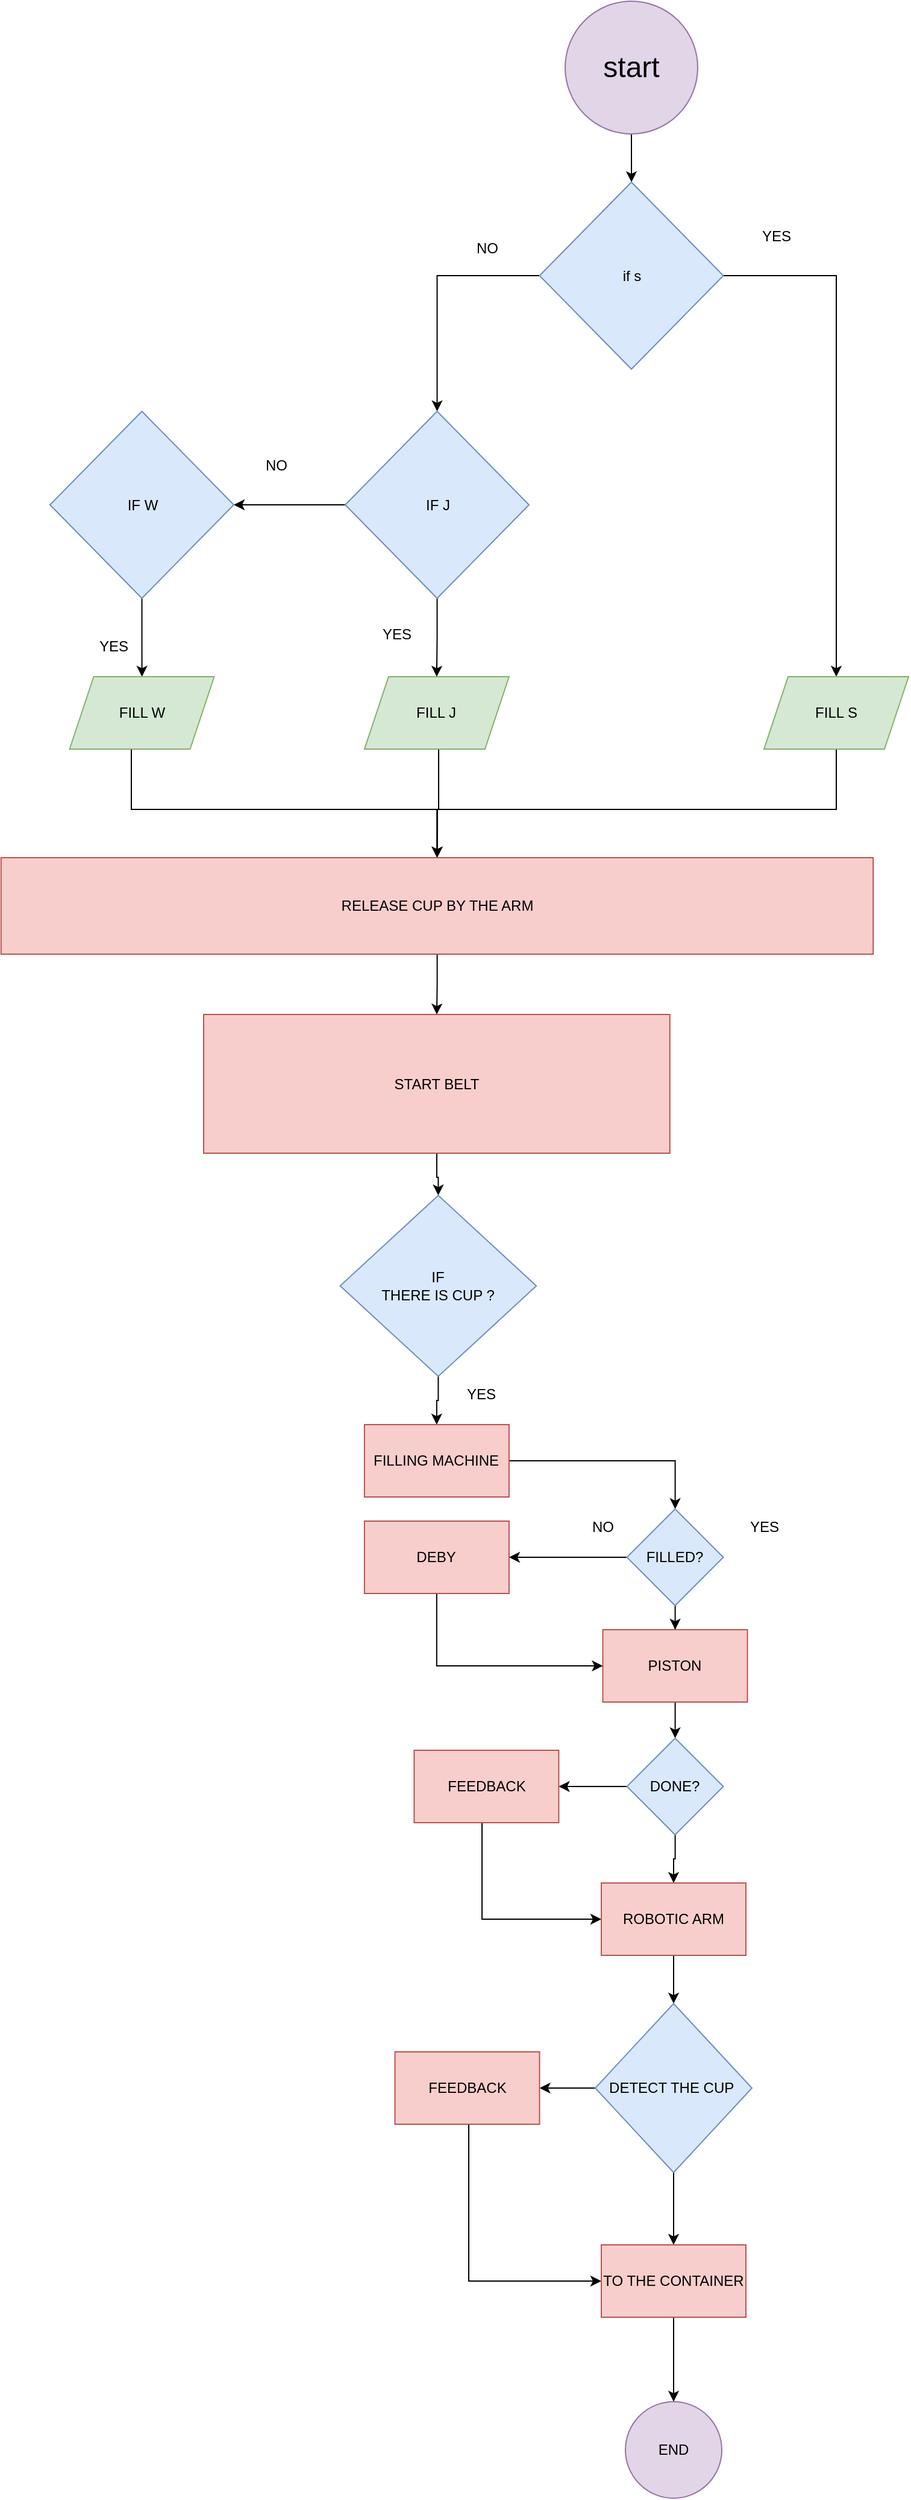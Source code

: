 <mxfile version="24.7.17">
  <diagram name="Page-1" id="EmkvsUIlJTJvyB5L7Kd8">
    <mxGraphModel dx="1525" dy="2323" grid="1" gridSize="10" guides="1" tooltips="1" connect="1" arrows="1" fold="1" page="1" pageScale="1" pageWidth="850" pageHeight="1100" math="0" shadow="0">
      <root>
        <mxCell id="0" />
        <mxCell id="1" parent="0" />
        <mxCell id="ZL5TmBRaQwDnKpsj-gqU-3" value="" style="edgeStyle=orthogonalEdgeStyle;rounded=0;orthogonalLoop=1;jettySize=auto;html=1;" parent="1" source="ZL5TmBRaQwDnKpsj-gqU-1" target="ZL5TmBRaQwDnKpsj-gqU-2" edge="1">
          <mxGeometry relative="1" as="geometry" />
        </mxCell>
        <mxCell id="ZL5TmBRaQwDnKpsj-gqU-1" value="&lt;font style=&quot;font-size: 24px;&quot;&gt;start&lt;/font&gt;" style="ellipse;whiteSpace=wrap;html=1;aspect=fixed;fillColor=#e1d5e7;strokeColor=#9673a6;" parent="1" vertex="1">
          <mxGeometry x="250" y="-50" width="110" height="110" as="geometry" />
        </mxCell>
        <mxCell id="ZL5TmBRaQwDnKpsj-gqU-6" value="" style="edgeStyle=orthogonalEdgeStyle;rounded=0;orthogonalLoop=1;jettySize=auto;html=1;" parent="1" source="ZL5TmBRaQwDnKpsj-gqU-2" target="ZL5TmBRaQwDnKpsj-gqU-5" edge="1">
          <mxGeometry relative="1" as="geometry" />
        </mxCell>
        <mxCell id="ZL5TmBRaQwDnKpsj-gqU-8" value="" style="edgeStyle=orthogonalEdgeStyle;rounded=0;orthogonalLoop=1;jettySize=auto;html=1;" parent="1" source="ZL5TmBRaQwDnKpsj-gqU-2" target="ZL5TmBRaQwDnKpsj-gqU-7" edge="1">
          <mxGeometry relative="1" as="geometry" />
        </mxCell>
        <mxCell id="ZL5TmBRaQwDnKpsj-gqU-2" value="if s" style="rhombus;whiteSpace=wrap;html=1;fillColor=#dae8fc;strokeColor=#6c8ebf;" parent="1" vertex="1">
          <mxGeometry x="228.75" y="100" width="152.5" height="155" as="geometry" />
        </mxCell>
        <mxCell id="ZL5TmBRaQwDnKpsj-gqU-31" style="edgeStyle=orthogonalEdgeStyle;rounded=0;orthogonalLoop=1;jettySize=auto;html=1;entryX=0.5;entryY=0;entryDx=0;entryDy=0;" parent="1" source="ZL5TmBRaQwDnKpsj-gqU-5" target="ZL5TmBRaQwDnKpsj-gqU-15" edge="1">
          <mxGeometry relative="1" as="geometry">
            <Array as="points">
              <mxPoint x="475" y="620" />
              <mxPoint x="144" y="620" />
            </Array>
          </mxGeometry>
        </mxCell>
        <mxCell id="ZL5TmBRaQwDnKpsj-gqU-5" value="FILL S" style="shape=parallelogram;perimeter=parallelogramPerimeter;whiteSpace=wrap;html=1;fixedSize=1;fillColor=#d5e8d4;strokeColor=#82b366;" parent="1" vertex="1">
          <mxGeometry x="415" y="510" width="120" height="60" as="geometry" />
        </mxCell>
        <mxCell id="ZL5TmBRaQwDnKpsj-gqU-10" value="" style="edgeStyle=orthogonalEdgeStyle;rounded=0;orthogonalLoop=1;jettySize=auto;html=1;" parent="1" source="ZL5TmBRaQwDnKpsj-gqU-7" target="ZL5TmBRaQwDnKpsj-gqU-9" edge="1">
          <mxGeometry relative="1" as="geometry" />
        </mxCell>
        <mxCell id="ZL5TmBRaQwDnKpsj-gqU-12" value="" style="edgeStyle=orthogonalEdgeStyle;rounded=0;orthogonalLoop=1;jettySize=auto;html=1;" parent="1" source="ZL5TmBRaQwDnKpsj-gqU-7" target="ZL5TmBRaQwDnKpsj-gqU-11" edge="1">
          <mxGeometry relative="1" as="geometry" />
        </mxCell>
        <mxCell id="ZL5TmBRaQwDnKpsj-gqU-7" value="IF J" style="rhombus;whiteSpace=wrap;html=1;fillColor=#dae8fc;strokeColor=#6c8ebf;" parent="1" vertex="1">
          <mxGeometry x="67.5" y="290" width="152.5" height="155" as="geometry" />
        </mxCell>
        <mxCell id="ZL5TmBRaQwDnKpsj-gqU-29" style="edgeStyle=orthogonalEdgeStyle;rounded=0;orthogonalLoop=1;jettySize=auto;html=1;entryX=0.5;entryY=0;entryDx=0;entryDy=0;" parent="1" source="ZL5TmBRaQwDnKpsj-gqU-9" target="ZL5TmBRaQwDnKpsj-gqU-15" edge="1">
          <mxGeometry relative="1" as="geometry">
            <Array as="points">
              <mxPoint x="145" y="620" />
              <mxPoint x="144" y="660" />
            </Array>
          </mxGeometry>
        </mxCell>
        <mxCell id="ZL5TmBRaQwDnKpsj-gqU-9" value="FILL J" style="shape=parallelogram;perimeter=parallelogramPerimeter;whiteSpace=wrap;html=1;fixedSize=1;fillColor=#d5e8d4;strokeColor=#82b366;" parent="1" vertex="1">
          <mxGeometry x="83.44" y="510" width="120" height="60" as="geometry" />
        </mxCell>
        <mxCell id="ZL5TmBRaQwDnKpsj-gqU-14" value="" style="edgeStyle=orthogonalEdgeStyle;rounded=0;orthogonalLoop=1;jettySize=auto;html=1;" parent="1" source="ZL5TmBRaQwDnKpsj-gqU-11" target="ZL5TmBRaQwDnKpsj-gqU-13" edge="1">
          <mxGeometry relative="1" as="geometry" />
        </mxCell>
        <mxCell id="ZL5TmBRaQwDnKpsj-gqU-11" value="IF W" style="rhombus;whiteSpace=wrap;html=1;fillColor=#dae8fc;strokeColor=#6c8ebf;" parent="1" vertex="1">
          <mxGeometry x="-177.5" y="290" width="152.5" height="155" as="geometry" />
        </mxCell>
        <mxCell id="ZL5TmBRaQwDnKpsj-gqU-34" style="edgeStyle=orthogonalEdgeStyle;rounded=0;orthogonalLoop=1;jettySize=auto;html=1;entryX=0.5;entryY=0;entryDx=0;entryDy=0;" parent="1" source="ZL5TmBRaQwDnKpsj-gqU-13" target="ZL5TmBRaQwDnKpsj-gqU-15" edge="1">
          <mxGeometry relative="1" as="geometry">
            <mxPoint x="-100" y="740" as="targetPoint" />
            <Array as="points">
              <mxPoint x="-110" y="620" />
              <mxPoint x="144" y="620" />
            </Array>
          </mxGeometry>
        </mxCell>
        <mxCell id="ZL5TmBRaQwDnKpsj-gqU-13" value="FILL W" style="shape=parallelogram;perimeter=parallelogramPerimeter;whiteSpace=wrap;html=1;fixedSize=1;fillColor=#d5e8d4;strokeColor=#82b366;" parent="1" vertex="1">
          <mxGeometry x="-161.25" y="510" width="120" height="60" as="geometry" />
        </mxCell>
        <mxCell id="ZL5TmBRaQwDnKpsj-gqU-17" value="" style="edgeStyle=orthogonalEdgeStyle;rounded=0;orthogonalLoop=1;jettySize=auto;html=1;" parent="1" source="ZL5TmBRaQwDnKpsj-gqU-15" target="ZL5TmBRaQwDnKpsj-gqU-16" edge="1">
          <mxGeometry relative="1" as="geometry" />
        </mxCell>
        <mxCell id="ZL5TmBRaQwDnKpsj-gqU-15" value="RELEASE CUP BY THE ARM " style="rounded=0;whiteSpace=wrap;html=1;fillColor=#f8cecc;strokeColor=#b85450;" parent="1" vertex="1">
          <mxGeometry x="-218.12" y="660" width="723.75" height="80" as="geometry" />
        </mxCell>
        <mxCell id="ZL5TmBRaQwDnKpsj-gqU-20" value="" style="edgeStyle=orthogonalEdgeStyle;rounded=0;orthogonalLoop=1;jettySize=auto;html=1;" parent="1" source="ZL5TmBRaQwDnKpsj-gqU-16" target="ZL5TmBRaQwDnKpsj-gqU-19" edge="1">
          <mxGeometry relative="1" as="geometry" />
        </mxCell>
        <mxCell id="ZL5TmBRaQwDnKpsj-gqU-16" value="START BELT" style="whiteSpace=wrap;html=1;rounded=0;fillColor=#f8cecc;strokeColor=#b85450;" parent="1" vertex="1">
          <mxGeometry x="-50" y="790" width="386.88" height="115" as="geometry" />
        </mxCell>
        <mxCell id="ZL5TmBRaQwDnKpsj-gqU-22" value="" style="edgeStyle=orthogonalEdgeStyle;rounded=0;orthogonalLoop=1;jettySize=auto;html=1;" parent="1" source="ZL5TmBRaQwDnKpsj-gqU-19" target="ZL5TmBRaQwDnKpsj-gqU-21" edge="1">
          <mxGeometry relative="1" as="geometry" />
        </mxCell>
        <mxCell id="ZL5TmBRaQwDnKpsj-gqU-19" value="&lt;div&gt;IF&lt;/div&gt;&lt;div&gt;THERE IS CUP ?&lt;/div&gt;" style="rhombus;whiteSpace=wrap;html=1;rounded=0;fillColor=#dae8fc;strokeColor=#6c8ebf;" parent="1" vertex="1">
          <mxGeometry x="63.29" y="940" width="162.8" height="150" as="geometry" />
        </mxCell>
        <mxCell id="ZL5TmBRaQwDnKpsj-gqU-37" value="" style="edgeStyle=orthogonalEdgeStyle;rounded=0;orthogonalLoop=1;jettySize=auto;html=1;" parent="1" source="ZL5TmBRaQwDnKpsj-gqU-21" target="ZL5TmBRaQwDnKpsj-gqU-36" edge="1">
          <mxGeometry relative="1" as="geometry" />
        </mxCell>
        <mxCell id="ZL5TmBRaQwDnKpsj-gqU-21" value="FILLING MACHINE " style="whiteSpace=wrap;html=1;rounded=0;fillColor=#f8cecc;strokeColor=#b85450;" parent="1" vertex="1">
          <mxGeometry x="83.44" y="1130" width="120" height="60" as="geometry" />
        </mxCell>
        <mxCell id="ZL5TmBRaQwDnKpsj-gqU-23" value="YES" style="text;html=1;align=center;verticalAlign=middle;resizable=0;points=[];autosize=1;" parent="1" vertex="1">
          <mxGeometry x="154.69" y="1090" width="50" height="30" as="geometry" />
        </mxCell>
        <mxCell id="ZL5TmBRaQwDnKpsj-gqU-24" value="YES" style="text;html=1;align=center;verticalAlign=middle;resizable=0;points=[];autosize=1;strokeColor=none;fillColor=none;" parent="1" vertex="1">
          <mxGeometry x="400" y="130" width="50" height="30" as="geometry" />
        </mxCell>
        <mxCell id="ZL5TmBRaQwDnKpsj-gqU-25" value="YES" style="text;html=1;align=center;verticalAlign=middle;resizable=0;points=[];autosize=1;strokeColor=none;fillColor=none;" parent="1" vertex="1">
          <mxGeometry x="84.69" y="460" width="50" height="30" as="geometry" />
        </mxCell>
        <mxCell id="ZL5TmBRaQwDnKpsj-gqU-26" value="YES" style="text;html=1;align=center;verticalAlign=middle;resizable=0;points=[];autosize=1;strokeColor=none;fillColor=none;" parent="1" vertex="1">
          <mxGeometry x="-150" y="470" width="50" height="30" as="geometry" />
        </mxCell>
        <mxCell id="ZL5TmBRaQwDnKpsj-gqU-27" value="NO" style="text;html=1;align=center;verticalAlign=middle;resizable=0;points=[];autosize=1;strokeColor=none;fillColor=none;" parent="1" vertex="1">
          <mxGeometry x="-10" y="320" width="40" height="30" as="geometry" />
        </mxCell>
        <mxCell id="ZL5TmBRaQwDnKpsj-gqU-28" value="NO" style="text;html=1;align=center;verticalAlign=middle;resizable=0;points=[];autosize=1;strokeColor=none;fillColor=none;" parent="1" vertex="1">
          <mxGeometry x="164.69" y="140" width="40" height="30" as="geometry" />
        </mxCell>
        <mxCell id="ZL5TmBRaQwDnKpsj-gqU-40" value="" style="edgeStyle=orthogonalEdgeStyle;rounded=0;orthogonalLoop=1;jettySize=auto;html=1;" parent="1" source="ZL5TmBRaQwDnKpsj-gqU-36" target="ZL5TmBRaQwDnKpsj-gqU-39" edge="1">
          <mxGeometry relative="1" as="geometry" />
        </mxCell>
        <mxCell id="ZL5TmBRaQwDnKpsj-gqU-42" value="" style="edgeStyle=orthogonalEdgeStyle;rounded=0;orthogonalLoop=1;jettySize=auto;html=1;" parent="1" source="ZL5TmBRaQwDnKpsj-gqU-36" target="ZL5TmBRaQwDnKpsj-gqU-41" edge="1">
          <mxGeometry relative="1" as="geometry" />
        </mxCell>
        <mxCell id="ZL5TmBRaQwDnKpsj-gqU-36" value="FILLED?" style="rhombus;whiteSpace=wrap;html=1;rounded=0;fillColor=#dae8fc;strokeColor=#6c8ebf;" parent="1" vertex="1">
          <mxGeometry x="301.25" y="1200" width="80" height="80" as="geometry" />
        </mxCell>
        <mxCell id="ZL5TmBRaQwDnKpsj-gqU-51" value="" style="edgeStyle=orthogonalEdgeStyle;rounded=0;orthogonalLoop=1;jettySize=auto;html=1;" parent="1" source="ZL5TmBRaQwDnKpsj-gqU-39" target="ZL5TmBRaQwDnKpsj-gqU-50" edge="1">
          <mxGeometry relative="1" as="geometry" />
        </mxCell>
        <mxCell id="ZL5TmBRaQwDnKpsj-gqU-39" value="PISTON" style="whiteSpace=wrap;html=1;rounded=0;fillColor=#f8cecc;strokeColor=#b85450;" parent="1" vertex="1">
          <mxGeometry x="281.25" y="1300" width="120" height="60" as="geometry" />
        </mxCell>
        <mxCell id="ZL5TmBRaQwDnKpsj-gqU-46" style="edgeStyle=orthogonalEdgeStyle;rounded=0;orthogonalLoop=1;jettySize=auto;html=1;entryX=0;entryY=0.5;entryDx=0;entryDy=0;" parent="1" source="ZL5TmBRaQwDnKpsj-gqU-41" target="ZL5TmBRaQwDnKpsj-gqU-39" edge="1">
          <mxGeometry relative="1" as="geometry">
            <mxPoint x="70" y="1660" as="targetPoint" />
            <Array as="points">
              <mxPoint x="143" y="1330" />
            </Array>
          </mxGeometry>
        </mxCell>
        <mxCell id="ZL5TmBRaQwDnKpsj-gqU-41" value="DEBY" style="whiteSpace=wrap;html=1;rounded=0;fillColor=#f8cecc;strokeColor=#b85450;" parent="1" vertex="1">
          <mxGeometry x="83.44" y="1210" width="120" height="60" as="geometry" />
        </mxCell>
        <mxCell id="ZL5TmBRaQwDnKpsj-gqU-43" value="YES" style="text;html=1;align=center;verticalAlign=middle;resizable=0;points=[];autosize=1;strokeColor=none;fillColor=none;" parent="1" vertex="1">
          <mxGeometry x="390" y="1200" width="50" height="30" as="geometry" />
        </mxCell>
        <mxCell id="ZL5TmBRaQwDnKpsj-gqU-44" value="NO" style="text;html=1;align=center;verticalAlign=middle;resizable=0;points=[];autosize=1;strokeColor=none;fillColor=none;" parent="1" vertex="1">
          <mxGeometry x="261.25" y="1200" width="40" height="30" as="geometry" />
        </mxCell>
        <mxCell id="ZL5TmBRaQwDnKpsj-gqU-53" value="" style="edgeStyle=orthogonalEdgeStyle;rounded=0;orthogonalLoop=1;jettySize=auto;html=1;" parent="1" source="ZL5TmBRaQwDnKpsj-gqU-50" target="ZL5TmBRaQwDnKpsj-gqU-52" edge="1">
          <mxGeometry relative="1" as="geometry" />
        </mxCell>
        <mxCell id="ZL5TmBRaQwDnKpsj-gqU-55" value="" style="edgeStyle=orthogonalEdgeStyle;rounded=0;orthogonalLoop=1;jettySize=auto;html=1;" parent="1" source="ZL5TmBRaQwDnKpsj-gqU-50" target="ZL5TmBRaQwDnKpsj-gqU-54" edge="1">
          <mxGeometry relative="1" as="geometry" />
        </mxCell>
        <mxCell id="ZL5TmBRaQwDnKpsj-gqU-50" value="DONE?" style="rhombus;whiteSpace=wrap;html=1;rounded=0;fillColor=#dae8fc;strokeColor=#6c8ebf;" parent="1" vertex="1">
          <mxGeometry x="301.25" y="1390" width="80" height="80" as="geometry" />
        </mxCell>
        <mxCell id="ZL5TmBRaQwDnKpsj-gqU-56" style="edgeStyle=orthogonalEdgeStyle;rounded=0;orthogonalLoop=1;jettySize=auto;html=1;entryX=0;entryY=0.5;entryDx=0;entryDy=0;" parent="1" source="ZL5TmBRaQwDnKpsj-gqU-52" target="ZL5TmBRaQwDnKpsj-gqU-54" edge="1">
          <mxGeometry relative="1" as="geometry">
            <Array as="points">
              <mxPoint x="181" y="1540" />
            </Array>
          </mxGeometry>
        </mxCell>
        <mxCell id="ZL5TmBRaQwDnKpsj-gqU-52" value="FEEDBACK" style="whiteSpace=wrap;html=1;rounded=0;fillColor=#f8cecc;strokeColor=#b85450;" parent="1" vertex="1">
          <mxGeometry x="124.69" y="1400" width="120" height="60" as="geometry" />
        </mxCell>
        <mxCell id="ZL5TmBRaQwDnKpsj-gqU-58" value="" style="edgeStyle=orthogonalEdgeStyle;rounded=0;orthogonalLoop=1;jettySize=auto;html=1;" parent="1" source="ZL5TmBRaQwDnKpsj-gqU-54" target="ZL5TmBRaQwDnKpsj-gqU-57" edge="1">
          <mxGeometry relative="1" as="geometry" />
        </mxCell>
        <mxCell id="ZL5TmBRaQwDnKpsj-gqU-54" value="ROBOTIC ARM" style="whiteSpace=wrap;html=1;rounded=0;fillColor=#f8cecc;strokeColor=#b85450;" parent="1" vertex="1">
          <mxGeometry x="280.0" y="1510" width="120" height="60" as="geometry" />
        </mxCell>
        <mxCell id="ZL5TmBRaQwDnKpsj-gqU-60" value="" style="edgeStyle=orthogonalEdgeStyle;rounded=0;orthogonalLoop=1;jettySize=auto;html=1;" parent="1" source="ZL5TmBRaQwDnKpsj-gqU-57" target="ZL5TmBRaQwDnKpsj-gqU-59" edge="1">
          <mxGeometry relative="1" as="geometry" />
        </mxCell>
        <mxCell id="ZL5TmBRaQwDnKpsj-gqU-62" value="" style="edgeStyle=orthogonalEdgeStyle;rounded=0;orthogonalLoop=1;jettySize=auto;html=1;" parent="1" source="ZL5TmBRaQwDnKpsj-gqU-57" target="ZL5TmBRaQwDnKpsj-gqU-61" edge="1">
          <mxGeometry relative="1" as="geometry" />
        </mxCell>
        <mxCell id="ZL5TmBRaQwDnKpsj-gqU-57" value="DETECT THE CUP&amp;nbsp; " style="rhombus;whiteSpace=wrap;html=1;rounded=0;fillColor=#dae8fc;strokeColor=#6c8ebf;" parent="1" vertex="1">
          <mxGeometry x="275" y="1610" width="130" height="140" as="geometry" />
        </mxCell>
        <mxCell id="ZL5TmBRaQwDnKpsj-gqU-63" style="edgeStyle=orthogonalEdgeStyle;rounded=0;orthogonalLoop=1;jettySize=auto;html=1;entryX=0;entryY=0.5;entryDx=0;entryDy=0;" parent="1" source="ZL5TmBRaQwDnKpsj-gqU-59" target="ZL5TmBRaQwDnKpsj-gqU-61" edge="1">
          <mxGeometry relative="1" as="geometry">
            <Array as="points">
              <mxPoint x="170" y="1840" />
            </Array>
          </mxGeometry>
        </mxCell>
        <mxCell id="ZL5TmBRaQwDnKpsj-gqU-59" value="FEEDBACK" style="whiteSpace=wrap;html=1;rounded=0;fillColor=#f8cecc;strokeColor=#b85450;" parent="1" vertex="1">
          <mxGeometry x="108.75" y="1650" width="120" height="60" as="geometry" />
        </mxCell>
        <mxCell id="ZL5TmBRaQwDnKpsj-gqU-65" value="" style="edgeStyle=orthogonalEdgeStyle;rounded=0;orthogonalLoop=1;jettySize=auto;html=1;" parent="1" source="ZL5TmBRaQwDnKpsj-gqU-61" target="ZL5TmBRaQwDnKpsj-gqU-64" edge="1">
          <mxGeometry relative="1" as="geometry" />
        </mxCell>
        <mxCell id="ZL5TmBRaQwDnKpsj-gqU-61" value="TO THE CONTAINER " style="whiteSpace=wrap;html=1;rounded=0;fillColor=#f8cecc;strokeColor=#b85450;" parent="1" vertex="1">
          <mxGeometry x="280" y="1810" width="120" height="60" as="geometry" />
        </mxCell>
        <mxCell id="ZL5TmBRaQwDnKpsj-gqU-64" value="END" style="ellipse;whiteSpace=wrap;html=1;rounded=0;fillColor=#e1d5e7;strokeColor=#9673a6;" parent="1" vertex="1">
          <mxGeometry x="300" y="1940" width="80" height="80" as="geometry" />
        </mxCell>
      </root>
    </mxGraphModel>
  </diagram>
</mxfile>
